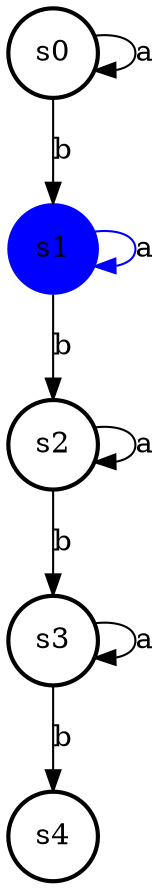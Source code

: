 digraph my_graph {
	graph [bb="0,0,69.896,418.48"];
	node [label="\N"];
	s0	[color=black,
		height=0.59578,
		pos="21.448,397.03",
		shape=circle,
		style=bold,
		width=0.59578];
	s0 -> s0	[label=a,
		lp="65.396,397.03",
		pos="e,41.339,388.71 41.339,405.35 51.625,406.63 60.896,403.86 60.896,397.03 60.896,392.66 57.091,389.95 51.652,388.9"];
	s1	[color=blue,
		height=0.59578,
		pos="21.448,303.14",
		shape=circle,
		style=filled,
		width=0.59578];
	s0 -> s1	[label=b,
		lp="26.448,350.08",
		pos="e,21.448,324.59 21.448,375.18 21.448,363.23 21.448,348.01 21.448,334.73"];
	s1 -> s1	[color=blue,
		label=a,
		lp="65.396,303.14",
		pos="e,41.339,294.81 41.339,311.46 51.625,312.74 60.896,309.96 60.896,303.14 60.896,298.76 57.091,296.05 51.652,295.01"];
	s2	[height=0.59578,
		pos="21.448,209.24",
		shape=circle,
		style=bold,
		width=0.59578];
	s1 -> s2	[label=b,
		lp="26.448,256.19",
		pos="e,21.448,230.69 21.448,281.28 21.448,269.33 21.448,254.12 21.448,240.83"];
	s3	[height=0.59578,
		pos="21.448,115.34",
		shape=circle,
		style=bold,
		width=0.59578];
	s3 -> s3	[label=a,
		lp="65.396,115.34",
		pos="e,41.339,107.02 41.339,123.67 51.625,124.95 60.896,122.17 60.896,115.34 60.896,110.97 57.091,108.26 51.652,107.21"];
	s4	[height=0.59578,
		pos="21.448,21.448",
		shape=circle,
		style=bold,
		width=0.59578];
	s3 -> s4	[label=b,
		lp="26.448,68.396",
		pos="e,21.448,42.902 21.448,93.492 21.448,81.541 21.448,66.323 21.448,53.04"];
	s2 -> s3	[label=b,
		lp="26.448,162.29",
		pos="e,21.448,136.8 21.448,187.39 21.448,175.44 21.448,160.22 21.448,146.94"];
	s2 -> s2	[label=a,
		lp="65.396,209.24",
		pos="e,41.339,200.92 41.339,217.56 51.625,218.84 60.896,216.07 60.896,209.24 60.896,204.87 57.091,202.16 51.652,201.11"];
}
